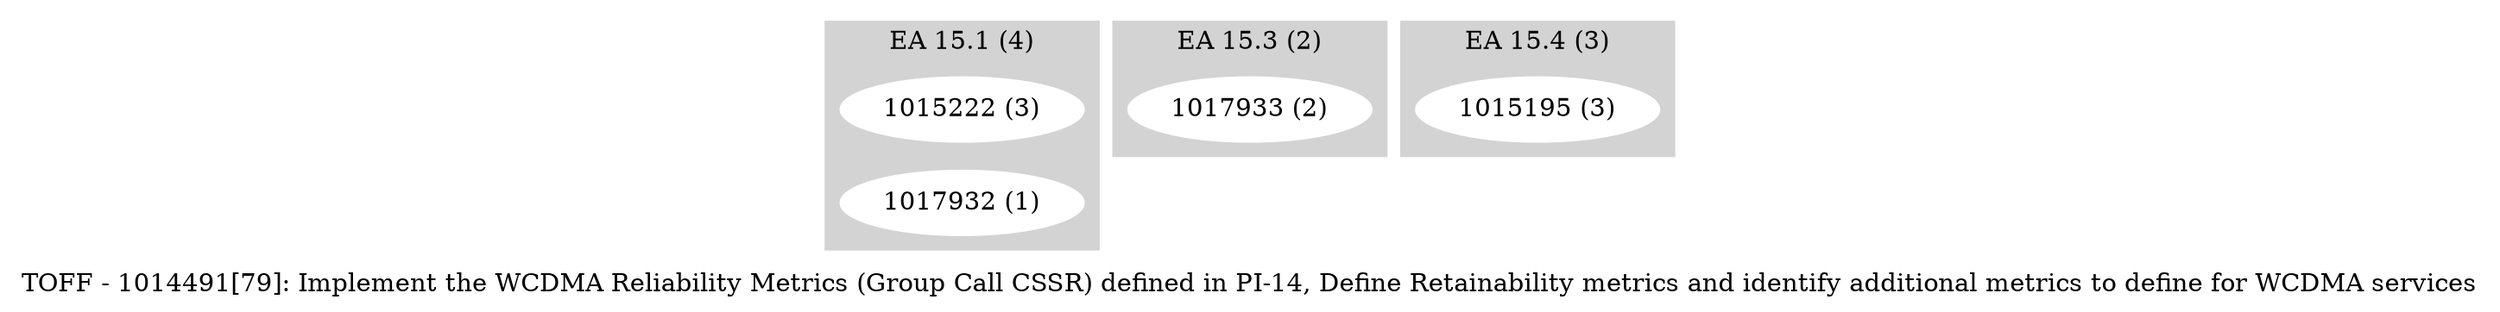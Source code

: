 digraph G {
    label = "TOFF - 1014491[79]: Implement the WCDMA Reliability Metrics (Group Call CSSR) defined in PI-14, Define Retainability metrics and identify additional metrics to define for WCDMA services";
    ranksep = .1
    subgraph cluster_1 {
        style=filled;
        color=lightgrey;
        node [style=filled,color=white];
        "1015222 (3)" ->       
        "1017932 (1)"
        [style=invis];
        label = "EA 15.1 (4)";
    }
    subgraph cluster_2 {
        style=filled;
        color=lightgrey;
        node [style=filled,color=white];
        "1017933 (2)"
        ;
        label = "EA 15.3 (2)";
    }
    subgraph cluster_3 {
        style=filled;
        color=lightgrey;
        node [style=filled,color=white];
        "1015195 (3)"
        ;
        label = "EA 15.4 (3)";
    }
}
